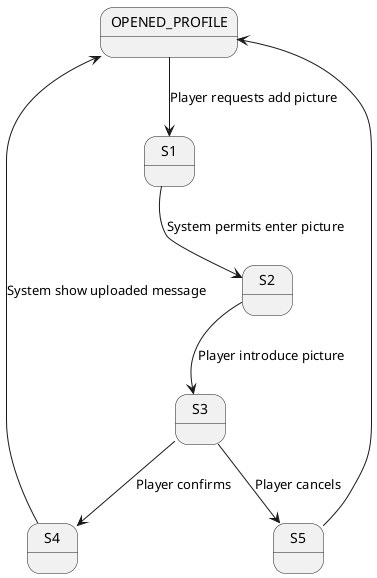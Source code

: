 @startuml

state OPENED_PROFILE

OPENED_PROFILE --> S1 : Player requests add picture
S1 --> S2 : System permits enter picture
S2 --> S3 : Player introduce picture
S3 --> S4 : Player confirms
S3 --> S5 : Player cancels
S4 --> OPENED_PROFILE : System show uploaded message
S5 --> OPENED_PROFILE

@enduml